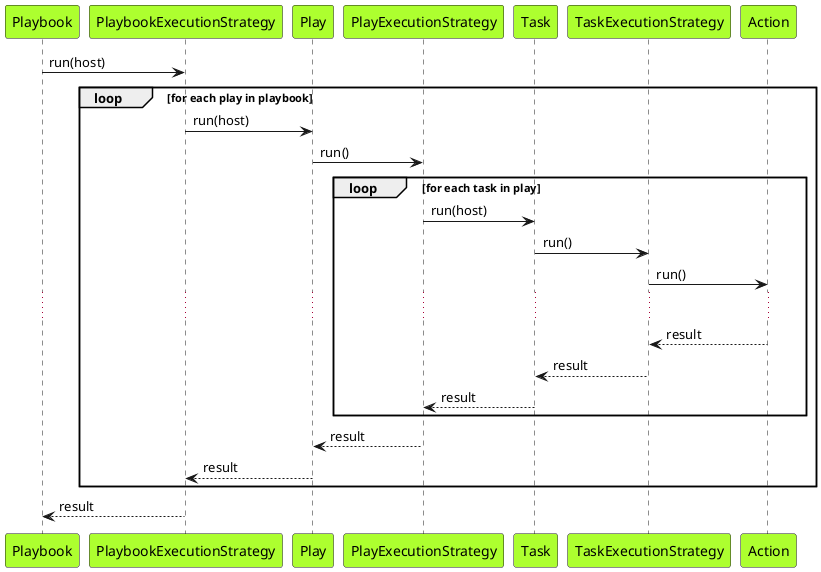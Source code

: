 @startuml

participant Playbook #GreenYellow
participant PlaybookExecutionStrategy #GreenYellow
participant Play #GreenYellow
participant PlayExecutionStrategy #GreenYellow
participant Task #GreenYellow
participant TaskExecutionStrategy #GreenYellow
participant Action #GreenYellow


Playbook -> PlaybookExecutionStrategy: run(host)

loop for each play in playbook
PlaybookExecutionStrategy -> Play: run(host)
Play -> PlayExecutionStrategy: run()

loop for each task in play
PlayExecutionStrategy -> Task: run(host)
Task -> TaskExecutionStrategy: run()
TaskExecutionStrategy -> Action: run()
...
Action --> TaskExecutionStrategy: result
Task <-- TaskExecutionStrategy: result
PlayExecutionStrategy <-- Task: result
end

Play <-- PlayExecutionStrategy: result
PlaybookExecutionStrategy <-- Play: result
end

Playbook <-- PlaybookExecutionStrategy: result



@enduml

